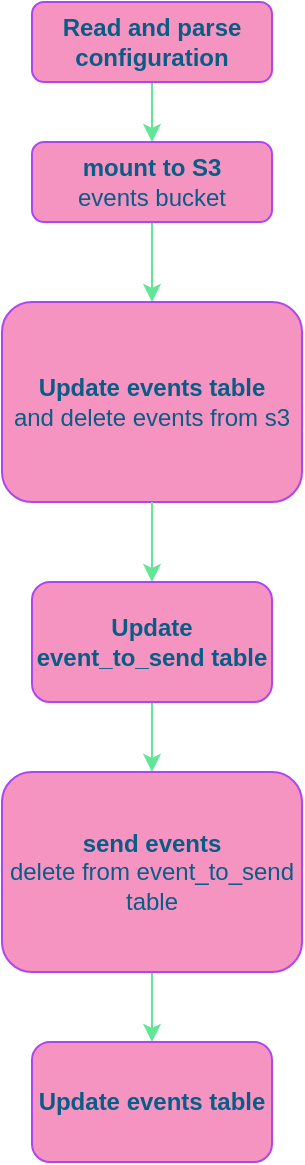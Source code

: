 <mxfile version="21.2.3" type="github">
  <diagram id="C5RBs43oDa-KdzZeNtuy" name="Page-1">
    <mxGraphModel dx="1370" dy="775" grid="1" gridSize="10" guides="1" tooltips="1" connect="1" arrows="1" fold="1" page="1" pageScale="1" pageWidth="827" pageHeight="1169" math="0" shadow="0">
      <root>
        <mxCell id="WIyWlLk6GJQsqaUBKTNV-0" />
        <mxCell id="WIyWlLk6GJQsqaUBKTNV-1" parent="WIyWlLk6GJQsqaUBKTNV-0" />
        <mxCell id="qudkxLkil76nS-44MQMP-6" value="" style="edgeStyle=orthogonalEdgeStyle;rounded=0;orthogonalLoop=1;jettySize=auto;html=1;strokeColor=#60E696;fontColor=default;labelBackgroundColor=none;" edge="1" parent="WIyWlLk6GJQsqaUBKTNV-1" source="WIyWlLk6GJQsqaUBKTNV-3" target="WIyWlLk6GJQsqaUBKTNV-7">
          <mxGeometry relative="1" as="geometry" />
        </mxCell>
        <mxCell id="WIyWlLk6GJQsqaUBKTNV-3" value="&lt;b&gt;Read and parse configuration&lt;/b&gt;" style="rounded=1;whiteSpace=wrap;html=1;fontSize=12;glass=0;strokeWidth=1;shadow=0;labelBackgroundColor=none;fillColor=#F694C1;strokeColor=#AF45ED;fontColor=#095C86;" parent="WIyWlLk6GJQsqaUBKTNV-1" vertex="1">
          <mxGeometry x="35" y="40" width="120" height="40" as="geometry" />
        </mxCell>
        <mxCell id="qudkxLkil76nS-44MQMP-3" value="" style="edgeStyle=orthogonalEdgeStyle;rounded=0;orthogonalLoop=1;jettySize=auto;html=1;strokeColor=#60E696;fontColor=default;labelBackgroundColor=none;" edge="1" parent="WIyWlLk6GJQsqaUBKTNV-1" source="WIyWlLk6GJQsqaUBKTNV-7" target="qudkxLkil76nS-44MQMP-2">
          <mxGeometry relative="1" as="geometry" />
        </mxCell>
        <mxCell id="WIyWlLk6GJQsqaUBKTNV-7" value="&lt;b&gt;mount to S3 &lt;br&gt;&lt;/b&gt;events bucket" style="rounded=1;whiteSpace=wrap;html=1;fontSize=12;glass=0;strokeWidth=1;shadow=0;labelBackgroundColor=none;fillColor=#F694C1;strokeColor=#AF45ED;fontColor=#095C86;" parent="WIyWlLk6GJQsqaUBKTNV-1" vertex="1">
          <mxGeometry x="35" y="110" width="120" height="40" as="geometry" />
        </mxCell>
        <mxCell id="qudkxLkil76nS-44MQMP-2" value="&lt;b&gt;Update events table&lt;/b&gt; &lt;br&gt;and delete events from s3" style="whiteSpace=wrap;html=1;fillColor=#F694C1;strokeColor=#AF45ED;fontColor=#095C86;rounded=1;glass=0;strokeWidth=1;shadow=0;labelBackgroundColor=none;" vertex="1" parent="WIyWlLk6GJQsqaUBKTNV-1">
          <mxGeometry x="20" y="190" width="150" height="100" as="geometry" />
        </mxCell>
        <mxCell id="qudkxLkil76nS-44MQMP-12" value="" style="edgeStyle=orthogonalEdgeStyle;rounded=0;orthogonalLoop=1;jettySize=auto;html=1;strokeColor=#60E696;fontColor=#095C86;fillColor=#F694C1;exitX=0.5;exitY=1;exitDx=0;exitDy=0;" edge="1" parent="WIyWlLk6GJQsqaUBKTNV-1" source="qudkxLkil76nS-44MQMP-2" target="qudkxLkil76nS-44MQMP-11">
          <mxGeometry relative="1" as="geometry">
            <mxPoint x="95" y="340" as="sourcePoint" />
          </mxGeometry>
        </mxCell>
        <mxCell id="qudkxLkil76nS-44MQMP-14" value="" style="edgeStyle=orthogonalEdgeStyle;rounded=0;orthogonalLoop=1;jettySize=auto;html=1;strokeColor=#60E696;fontColor=#095C86;fillColor=#F694C1;" edge="1" parent="WIyWlLk6GJQsqaUBKTNV-1" source="qudkxLkil76nS-44MQMP-11" target="qudkxLkil76nS-44MQMP-13">
          <mxGeometry relative="1" as="geometry" />
        </mxCell>
        <mxCell id="qudkxLkil76nS-44MQMP-11" value="&lt;b&gt;Update event_to_send table&lt;/b&gt;" style="whiteSpace=wrap;html=1;fillColor=#F694C1;strokeColor=#AF45ED;fontColor=#095C86;rounded=1;glass=0;strokeWidth=1;shadow=0;labelBackgroundColor=none;" vertex="1" parent="WIyWlLk6GJQsqaUBKTNV-1">
          <mxGeometry x="35" y="330" width="120" height="60" as="geometry" />
        </mxCell>
        <mxCell id="qudkxLkil76nS-44MQMP-16" value="" style="edgeStyle=orthogonalEdgeStyle;rounded=0;orthogonalLoop=1;jettySize=auto;html=1;strokeColor=#60E696;fontColor=#095C86;fillColor=#F694C1;" edge="1" parent="WIyWlLk6GJQsqaUBKTNV-1" source="qudkxLkil76nS-44MQMP-13" target="qudkxLkil76nS-44MQMP-15">
          <mxGeometry relative="1" as="geometry" />
        </mxCell>
        <mxCell id="qudkxLkil76nS-44MQMP-13" value="&lt;b&gt;send events&lt;br&gt;&lt;/b&gt;delete from event_to_send table" style="whiteSpace=wrap;html=1;fillColor=#F694C1;strokeColor=#AF45ED;fontColor=#095C86;rounded=1;glass=0;strokeWidth=1;shadow=0;labelBackgroundColor=none;" vertex="1" parent="WIyWlLk6GJQsqaUBKTNV-1">
          <mxGeometry x="20" y="425" width="150" height="100" as="geometry" />
        </mxCell>
        <mxCell id="qudkxLkil76nS-44MQMP-15" value="&lt;b&gt;Update events table&lt;/b&gt;" style="whiteSpace=wrap;html=1;fillColor=#F694C1;strokeColor=#AF45ED;fontColor=#095C86;rounded=1;glass=0;strokeWidth=1;shadow=0;labelBackgroundColor=none;" vertex="1" parent="WIyWlLk6GJQsqaUBKTNV-1">
          <mxGeometry x="35" y="560" width="120" height="60" as="geometry" />
        </mxCell>
      </root>
    </mxGraphModel>
  </diagram>
</mxfile>
